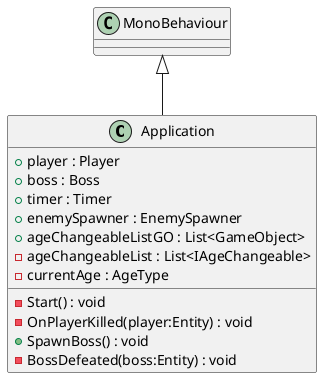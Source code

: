 @startuml
class Application {
    + player : Player
    + boss : Boss
    + timer : Timer
    + enemySpawner : EnemySpawner
    + ageChangeableListGO : List<GameObject>
    - ageChangeableList : List<IAgeChangeable>
    - currentAge : AgeType
    - Start() : void
    - OnPlayerKilled(player:Entity) : void
    + SpawnBoss() : void
    - BossDefeated(boss:Entity) : void
}
MonoBehaviour <|-- Application
@enduml
